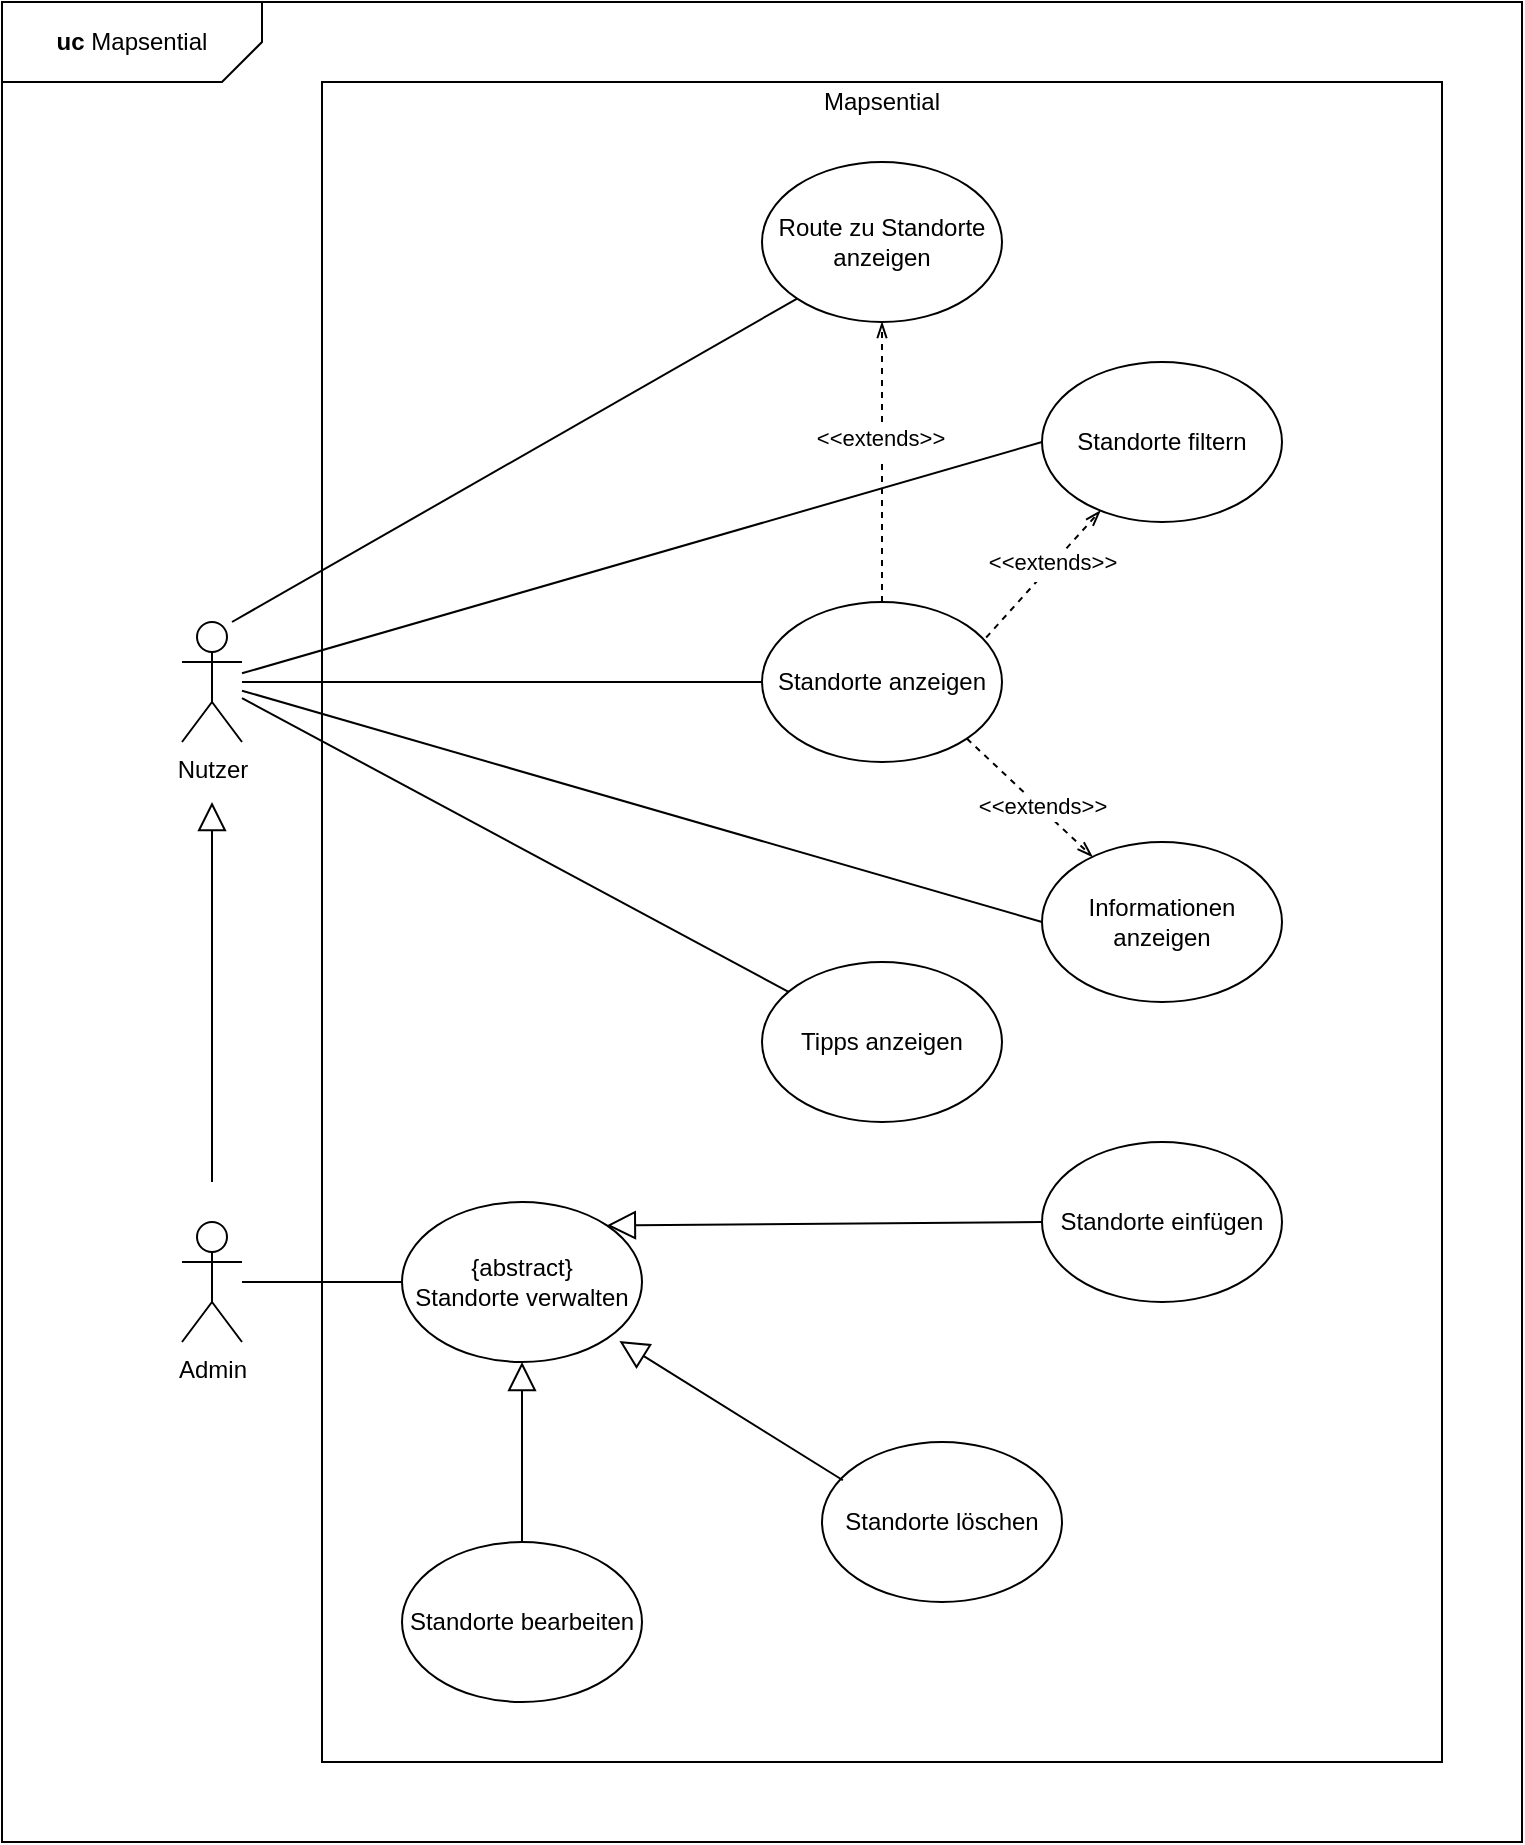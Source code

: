 <mxfile version="14.9.6" type="device"><diagram id="ZPleSI1x3K1xKKXfd-uv" name="Page-1"><mxGraphModel dx="1707" dy="1397" grid="1" gridSize="10" guides="1" tooltips="1" connect="1" arrows="1" fold="1" page="0" pageScale="1" pageWidth="850" pageHeight="1100" math="0" shadow="0"><root><mxCell id="0"/><mxCell id="1" parent="0"/><mxCell id="f6GBB4V5eYi-z3ALfT72-40" value="" style="rounded=0;whiteSpace=wrap;html=1;fillColor=none;" vertex="1" parent="1"><mxGeometry x="160" y="-240" width="560" height="840" as="geometry"/></mxCell><mxCell id="f6GBB4V5eYi-z3ALfT72-41" value="" style="rounded=0;whiteSpace=wrap;html=1;fillColor=none;" vertex="1" parent="1"><mxGeometry y="-280" width="760" height="920" as="geometry"/></mxCell><mxCell id="f6GBB4V5eYi-z3ALfT72-1" value="Standorte anzeigen" style="ellipse;whiteSpace=wrap;html=1;" vertex="1" parent="1"><mxGeometry x="380" y="20" width="120" height="80" as="geometry"/></mxCell><mxCell id="f6GBB4V5eYi-z3ALfT72-2" value="Nutzer" style="shape=umlActor;verticalLabelPosition=bottom;verticalAlign=top;html=1;" vertex="1" parent="1"><mxGeometry x="90" y="30" width="30" height="60" as="geometry"/></mxCell><mxCell id="f6GBB4V5eYi-z3ALfT72-5" value="Admin" style="shape=umlActor;verticalLabelPosition=bottom;verticalAlign=top;html=1;" vertex="1" parent="1"><mxGeometry x="90" y="330" width="30" height="60" as="geometry"/></mxCell><mxCell id="f6GBB4V5eYi-z3ALfT72-7" value="{abstract}&lt;br&gt;Standorte verwalten" style="ellipse;whiteSpace=wrap;html=1;" vertex="1" parent="1"><mxGeometry x="200" y="320" width="120" height="80" as="geometry"/></mxCell><mxCell id="f6GBB4V5eYi-z3ALfT72-8" value="Informationen anzeigen" style="ellipse;whiteSpace=wrap;html=1;" vertex="1" parent="1"><mxGeometry x="520" y="140" width="120" height="80" as="geometry"/></mxCell><mxCell id="f6GBB4V5eYi-z3ALfT72-9" value="" style="endArrow=openThin;html=1;exitX=1;exitY=1;exitDx=0;exitDy=0;dashed=1;endFill=0;" edge="1" parent="1" source="f6GBB4V5eYi-z3ALfT72-1" target="f6GBB4V5eYi-z3ALfT72-8"><mxGeometry width="50" height="50" relative="1" as="geometry"><mxPoint x="570" y="230" as="sourcePoint"/><mxPoint x="480" y="280" as="targetPoint"/></mxGeometry></mxCell><mxCell id="f6GBB4V5eYi-z3ALfT72-10" value="Text" style="edgeLabel;html=1;align=center;verticalAlign=middle;resizable=0;points=[];" vertex="1" connectable="0" parent="f6GBB4V5eYi-z3ALfT72-9"><mxGeometry x="0.133" y="-1" relative="1" as="geometry"><mxPoint as="offset"/></mxGeometry></mxCell><mxCell id="f6GBB4V5eYi-z3ALfT72-11" value="&amp;lt;&amp;lt;extends&amp;gt;&amp;gt;" style="edgeLabel;html=1;align=center;verticalAlign=middle;resizable=0;points=[];" vertex="1" connectable="0" parent="f6GBB4V5eYi-z3ALfT72-9"><mxGeometry x="0.171" y="1" relative="1" as="geometry"><mxPoint as="offset"/></mxGeometry></mxCell><mxCell id="f6GBB4V5eYi-z3ALfT72-12" value="" style="endArrow=none;html=1;entryX=0;entryY=0.5;entryDx=0;entryDy=0;" edge="1" parent="1" source="f6GBB4V5eYi-z3ALfT72-5" target="f6GBB4V5eYi-z3ALfT72-7"><mxGeometry width="50" height="50" relative="1" as="geometry"><mxPoint x="110" y="310" as="sourcePoint"/><mxPoint x="400" y="280" as="targetPoint"/></mxGeometry></mxCell><mxCell id="f6GBB4V5eYi-z3ALfT72-13" value="Standorte einfügen" style="ellipse;whiteSpace=wrap;html=1;" vertex="1" parent="1"><mxGeometry x="520" y="290" width="120" height="80" as="geometry"/></mxCell><mxCell id="f6GBB4V5eYi-z3ALfT72-14" value="Standorte löschen" style="ellipse;whiteSpace=wrap;html=1;" vertex="1" parent="1"><mxGeometry x="410" y="440" width="120" height="80" as="geometry"/></mxCell><mxCell id="f6GBB4V5eYi-z3ALfT72-15" value="Standorte bearbeiten" style="ellipse;whiteSpace=wrap;html=1;" vertex="1" parent="1"><mxGeometry x="200" y="490" width="120" height="80" as="geometry"/></mxCell><mxCell id="f6GBB4V5eYi-z3ALfT72-16" value="" style="endArrow=block;endFill=0;endSize=12;html=1;exitX=0;exitY=0.5;exitDx=0;exitDy=0;entryX=1;entryY=0;entryDx=0;entryDy=0;" edge="1" parent="1" source="f6GBB4V5eYi-z3ALfT72-13" target="f6GBB4V5eYi-z3ALfT72-7"><mxGeometry width="160" relative="1" as="geometry"><mxPoint x="340" y="250" as="sourcePoint"/><mxPoint x="500" y="250" as="targetPoint"/></mxGeometry></mxCell><mxCell id="f6GBB4V5eYi-z3ALfT72-20" value="" style="endArrow=block;endFill=0;endSize=12;html=1;exitX=0.087;exitY=0.239;exitDx=0;exitDy=0;entryX=0.906;entryY=0.869;entryDx=0;entryDy=0;entryPerimeter=0;exitPerimeter=0;" edge="1" parent="1" source="f6GBB4V5eYi-z3ALfT72-14" target="f6GBB4V5eYi-z3ALfT72-7"><mxGeometry width="160" relative="1" as="geometry"><mxPoint x="570.24" y="267.12" as="sourcePoint"/><mxPoint x="470" y="320" as="targetPoint"/></mxGeometry></mxCell><mxCell id="f6GBB4V5eYi-z3ALfT72-21" value="" style="endArrow=block;endFill=0;endSize=12;html=1;exitX=0.5;exitY=0;exitDx=0;exitDy=0;entryX=0.5;entryY=1;entryDx=0;entryDy=0;" edge="1" parent="1" source="f6GBB4V5eYi-z3ALfT72-15" target="f6GBB4V5eYi-z3ALfT72-7"><mxGeometry width="160" relative="1" as="geometry"><mxPoint x="570" y="390" as="sourcePoint"/><mxPoint x="470" y="320" as="targetPoint"/></mxGeometry></mxCell><mxCell id="f6GBB4V5eYi-z3ALfT72-22" value="" style="endArrow=block;endFill=0;endSize=12;html=1;" edge="1" parent="1"><mxGeometry width="160" relative="1" as="geometry"><mxPoint x="105" y="310" as="sourcePoint"/><mxPoint x="105" y="120" as="targetPoint"/></mxGeometry></mxCell><mxCell id="f6GBB4V5eYi-z3ALfT72-23" value="" style="endArrow=none;html=1;entryX=0;entryY=0.5;entryDx=0;entryDy=0;" edge="1" parent="1" source="f6GBB4V5eYi-z3ALfT72-2" target="f6GBB4V5eYi-z3ALfT72-1"><mxGeometry width="50" height="50" relative="1" as="geometry"><mxPoint x="350" y="450" as="sourcePoint"/><mxPoint x="400" y="400" as="targetPoint"/></mxGeometry></mxCell><mxCell id="f6GBB4V5eYi-z3ALfT72-25" value="" style="endArrow=none;html=1;entryX=0;entryY=0.5;entryDx=0;entryDy=0;" edge="1" parent="1" source="f6GBB4V5eYi-z3ALfT72-2" target="f6GBB4V5eYi-z3ALfT72-8"><mxGeometry width="50" height="50" relative="1" as="geometry"><mxPoint x="130" y="226.571" as="sourcePoint"/><mxPoint x="290" y="190" as="targetPoint"/></mxGeometry></mxCell><mxCell id="f6GBB4V5eYi-z3ALfT72-26" value="Standorte filtern" style="ellipse;whiteSpace=wrap;html=1;" vertex="1" parent="1"><mxGeometry x="520" y="-100" width="120" height="80" as="geometry"/></mxCell><mxCell id="f6GBB4V5eYi-z3ALfT72-27" value="" style="endArrow=openThin;html=1;exitX=0.934;exitY=0.222;exitDx=0;exitDy=0;dashed=1;endFill=0;exitPerimeter=0;" edge="1" parent="1" source="f6GBB4V5eYi-z3ALfT72-1" target="f6GBB4V5eYi-z3ALfT72-26"><mxGeometry width="50" height="50" relative="1" as="geometry"><mxPoint x="360.0" y="270" as="sourcePoint"/><mxPoint x="360.0" y="340" as="targetPoint"/></mxGeometry></mxCell><mxCell id="f6GBB4V5eYi-z3ALfT72-28" value="Text" style="edgeLabel;html=1;align=center;verticalAlign=middle;resizable=0;points=[];" vertex="1" connectable="0" parent="f6GBB4V5eYi-z3ALfT72-27"><mxGeometry x="0.133" y="-1" relative="1" as="geometry"><mxPoint as="offset"/></mxGeometry></mxCell><mxCell id="f6GBB4V5eYi-z3ALfT72-29" value="&amp;lt;&amp;lt;extends&amp;gt;&amp;gt;" style="edgeLabel;html=1;align=center;verticalAlign=middle;resizable=0;points=[];" vertex="1" connectable="0" parent="f6GBB4V5eYi-z3ALfT72-27"><mxGeometry x="0.171" y="1" relative="1" as="geometry"><mxPoint as="offset"/></mxGeometry></mxCell><mxCell id="f6GBB4V5eYi-z3ALfT72-30" value="" style="endArrow=none;html=1;entryX=0;entryY=0.5;entryDx=0;entryDy=0;" edge="1" parent="1" source="f6GBB4V5eYi-z3ALfT72-2" target="f6GBB4V5eYi-z3ALfT72-26"><mxGeometry width="50" height="50" relative="1" as="geometry"><mxPoint x="130" y="230" as="sourcePoint"/><mxPoint x="300.0" y="230" as="targetPoint"/></mxGeometry></mxCell><mxCell id="f6GBB4V5eYi-z3ALfT72-31" value="Route zu Standorte anzeigen" style="ellipse;whiteSpace=wrap;html=1;" vertex="1" parent="1"><mxGeometry x="380" y="-200" width="120" height="80" as="geometry"/></mxCell><mxCell id="f6GBB4V5eYi-z3ALfT72-32" value="Tipps anzeigen" style="ellipse;whiteSpace=wrap;html=1;" vertex="1" parent="1"><mxGeometry x="380" y="200" width="120" height="80" as="geometry"/></mxCell><mxCell id="f6GBB4V5eYi-z3ALfT72-33" value="" style="endArrow=none;html=1;" edge="1" parent="1" source="f6GBB4V5eYi-z3ALfT72-2" target="f6GBB4V5eYi-z3ALfT72-32"><mxGeometry width="50" height="50" relative="1" as="geometry"><mxPoint x="106" y="20" as="sourcePoint"/><mxPoint x="530.0" y="-60" as="targetPoint"/></mxGeometry></mxCell><mxCell id="f6GBB4V5eYi-z3ALfT72-34" value="" style="endArrow=none;html=1;entryX=0;entryY=1;entryDx=0;entryDy=0;" edge="1" parent="1" target="f6GBB4V5eYi-z3ALfT72-31"><mxGeometry width="50" height="50" relative="1" as="geometry"><mxPoint x="115" y="30" as="sourcePoint"/><mxPoint x="115.138" y="-130.0" as="targetPoint"/></mxGeometry></mxCell><mxCell id="f6GBB4V5eYi-z3ALfT72-35" value="" style="endArrow=openThin;html=1;exitX=0.5;exitY=0;exitDx=0;exitDy=0;dashed=1;endFill=0;entryX=0.5;entryY=1;entryDx=0;entryDy=0;" edge="1" parent="1" source="f6GBB4V5eYi-z3ALfT72-1" target="f6GBB4V5eYi-z3ALfT72-31"><mxGeometry width="50" height="50" relative="1" as="geometry"><mxPoint x="450.0" y="30" as="sourcePoint"/><mxPoint x="546.73" y="-32.29" as="targetPoint"/></mxGeometry></mxCell><mxCell id="f6GBB4V5eYi-z3ALfT72-36" value="Text" style="edgeLabel;html=1;align=center;verticalAlign=middle;resizable=0;points=[];" vertex="1" connectable="0" parent="f6GBB4V5eYi-z3ALfT72-35"><mxGeometry x="0.133" y="-1" relative="1" as="geometry"><mxPoint as="offset"/></mxGeometry></mxCell><mxCell id="f6GBB4V5eYi-z3ALfT72-37" value="&amp;lt;&amp;lt;extends&amp;gt;&amp;gt;" style="edgeLabel;html=1;align=center;verticalAlign=middle;resizable=0;points=[];" vertex="1" connectable="0" parent="f6GBB4V5eYi-z3ALfT72-35"><mxGeometry x="0.171" y="1" relative="1" as="geometry"><mxPoint as="offset"/></mxGeometry></mxCell><mxCell id="f6GBB4V5eYi-z3ALfT72-42" value="&lt;b&gt;uc&lt;/b&gt; Mapsential" style="shape=card;whiteSpace=wrap;html=1;fillColor=none;direction=west;size=20;" vertex="1" parent="1"><mxGeometry y="-280" width="130" height="40" as="geometry"/></mxCell><mxCell id="f6GBB4V5eYi-z3ALfT72-43" value="Mapsential" style="text;html=1;strokeColor=none;fillColor=none;align=center;verticalAlign=middle;whiteSpace=wrap;rounded=0;" vertex="1" parent="1"><mxGeometry x="400" y="-240" width="80" height="20" as="geometry"/></mxCell></root></mxGraphModel></diagram></mxfile>